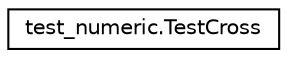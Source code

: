 digraph "Graphical Class Hierarchy"
{
 // LATEX_PDF_SIZE
  edge [fontname="Helvetica",fontsize="10",labelfontname="Helvetica",labelfontsize="10"];
  node [fontname="Helvetica",fontsize="10",shape=record];
  rankdir="LR";
  Node0 [label="test_numeric.TestCross",height=0.2,width=0.4,color="black", fillcolor="white", style="filled",URL="$classtest__numeric_1_1TestCross.html",tooltip=" "];
}
